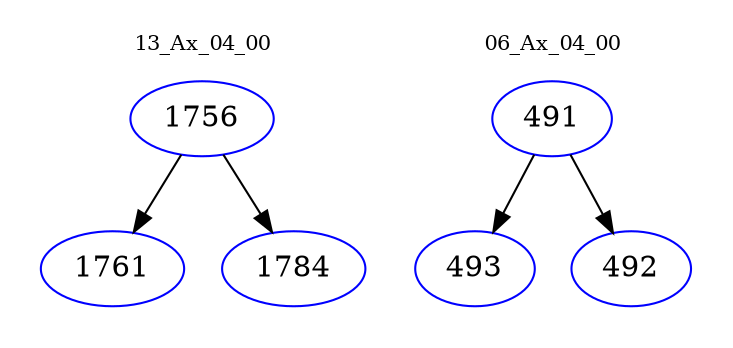 digraph{
subgraph cluster_0 {
color = white
label = "13_Ax_04_00";
fontsize=10;
T0_1756 [label="1756", color="blue"]
T0_1756 -> T0_1761 [color="black"]
T0_1761 [label="1761", color="blue"]
T0_1756 -> T0_1784 [color="black"]
T0_1784 [label="1784", color="blue"]
}
subgraph cluster_1 {
color = white
label = "06_Ax_04_00";
fontsize=10;
T1_491 [label="491", color="blue"]
T1_491 -> T1_493 [color="black"]
T1_493 [label="493", color="blue"]
T1_491 -> T1_492 [color="black"]
T1_492 [label="492", color="blue"]
}
}

